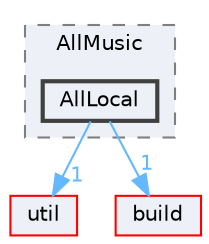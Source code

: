 digraph "AllLocal"
{
 // LATEX_PDF_SIZE
  bgcolor="transparent";
  edge [fontname=Helvetica,fontsize=10,labelfontname=Helvetica,labelfontsize=10];
  node [fontname=Helvetica,fontsize=10,shape=box,height=0.2,width=0.4];
  compound=true
  subgraph clusterdir_498ec84b4a3180a9b28d4c2c2e263734 {
    graph [ bgcolor="#edf0f7", pencolor="grey50", label="AllMusic", fontname=Helvetica,fontsize=10 style="filled,dashed", URL="dir_498ec84b4a3180a9b28d4c2c2e263734.html",tooltip=""]
  dir_3d4b782522095e9c92ef9a4b16095111 [label="AllLocal", fillcolor="#edf0f7", color="grey25", style="filled,bold", URL="dir_3d4b782522095e9c92ef9a4b16095111.html",tooltip=""];
  }
  dir_23ec12649285f9fabf3a6b7380226c28 [label="util", fillcolor="#edf0f7", color="red", style="filled", URL="dir_23ec12649285f9fabf3a6b7380226c28.html",tooltip=""];
  dir_4fef79e7177ba769987a8da36c892c5f [label="build", fillcolor="#edf0f7", color="red", style="filled", URL="dir_4fef79e7177ba769987a8da36c892c5f.html",tooltip=""];
  dir_3d4b782522095e9c92ef9a4b16095111->dir_23ec12649285f9fabf3a6b7380226c28 [headlabel="1", labeldistance=1.5 headhref="dir_000026_000357.html" href="dir_000026_000357.html" color="steelblue1" fontcolor="steelblue1"];
  dir_3d4b782522095e9c92ef9a4b16095111->dir_4fef79e7177ba769987a8da36c892c5f [headlabel="1", labeldistance=1.5 headhref="dir_000026_000041.html" href="dir_000026_000041.html" color="steelblue1" fontcolor="steelblue1"];
}
